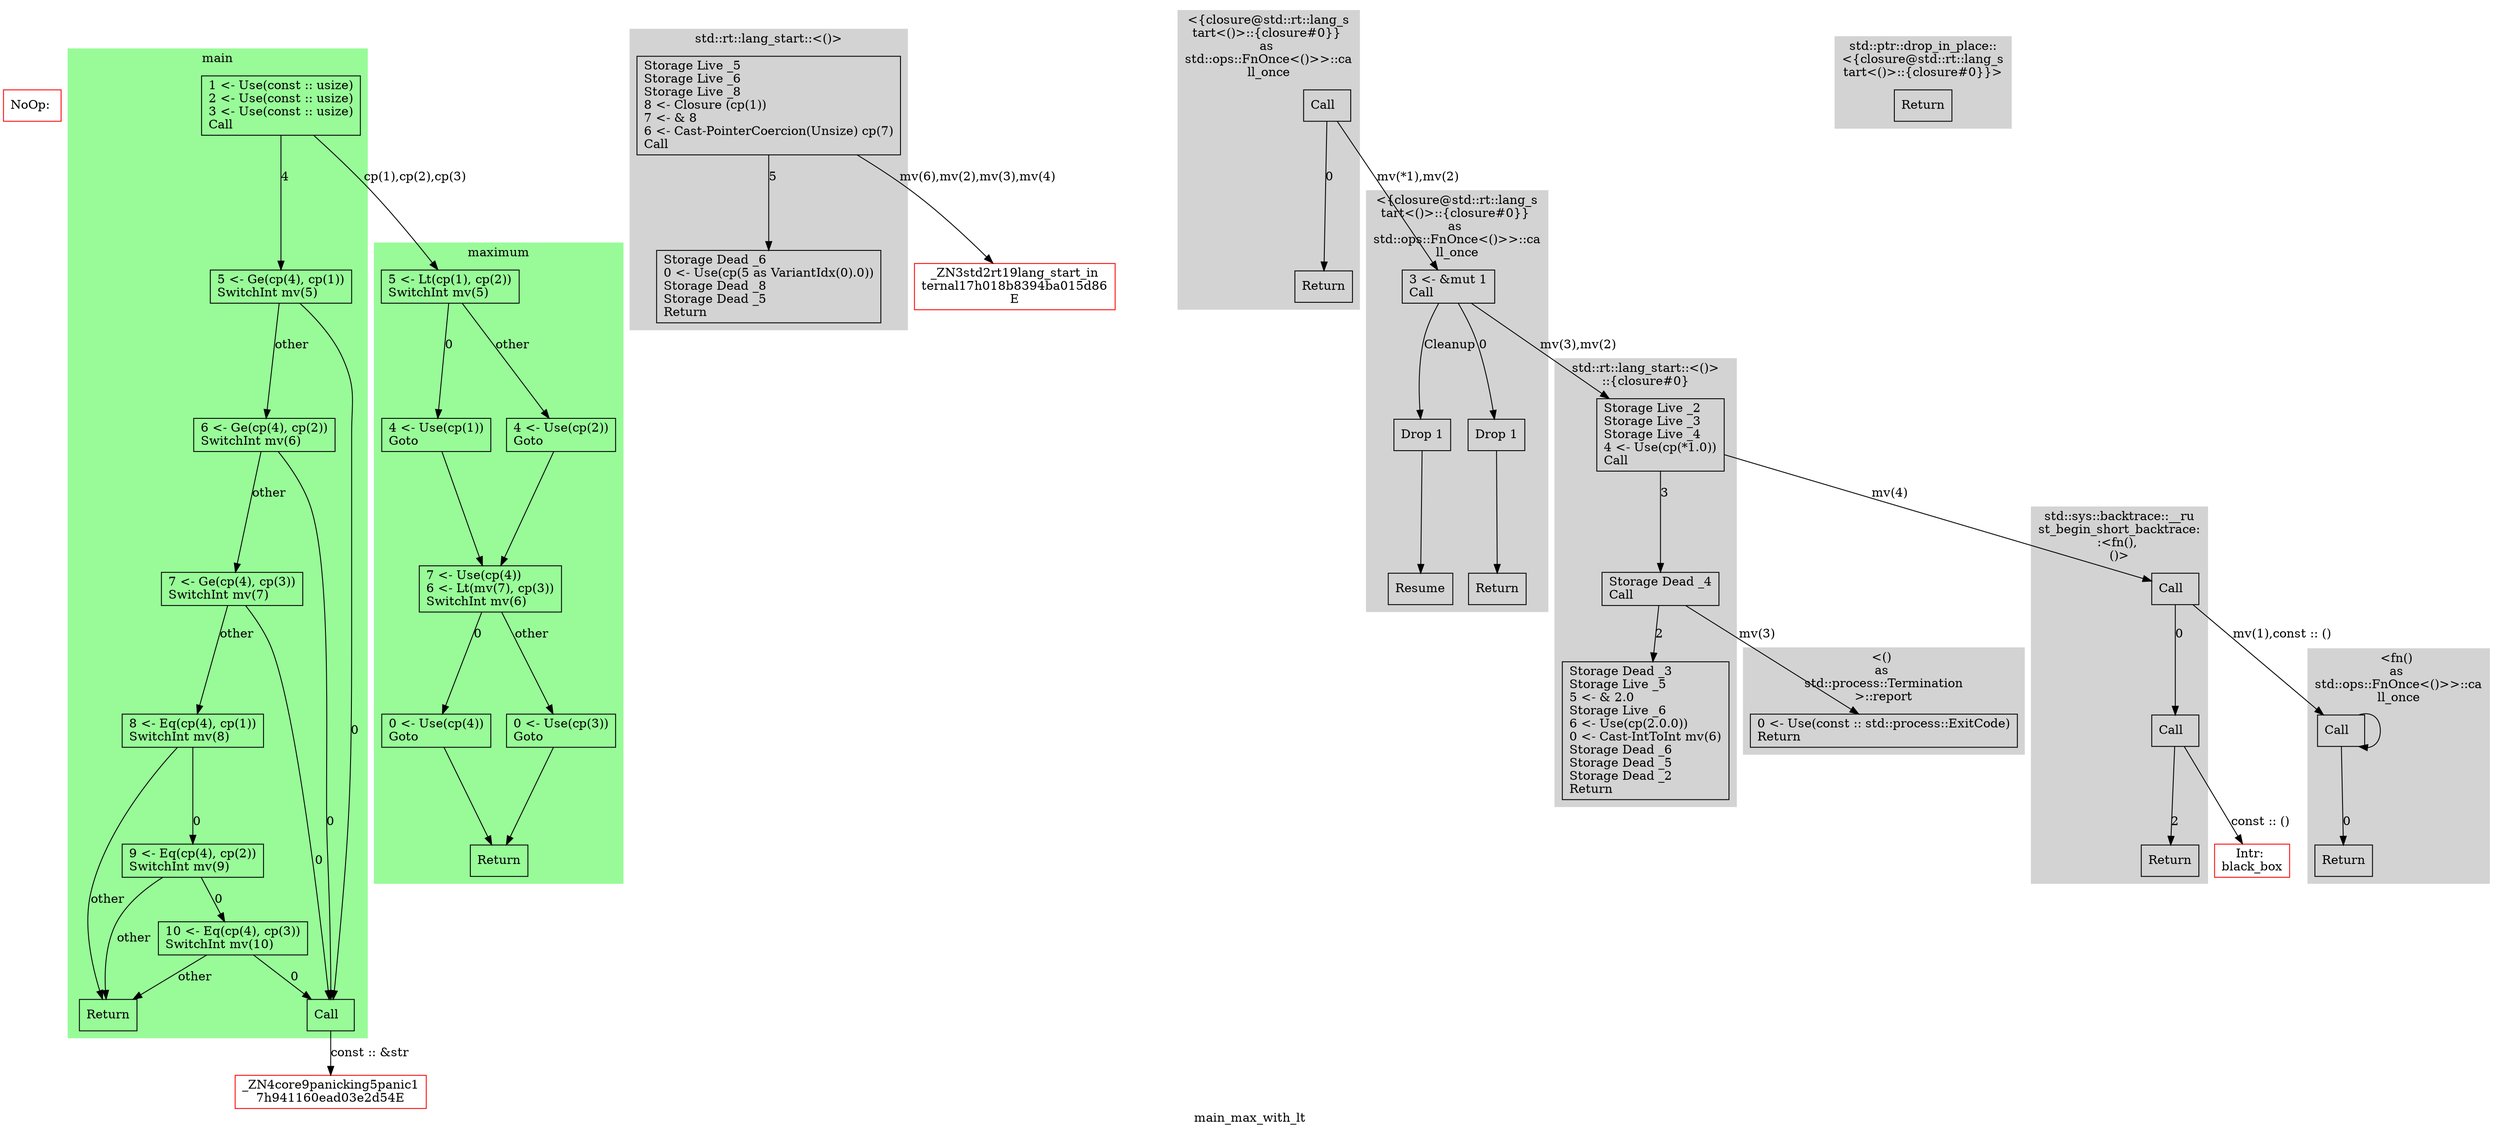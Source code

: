 digraph {
  label="main_max_with_lt";
  node [shape=rectangle];
  X8b0ac2e54b9a91_0 [label="NoOp: ", color=red];
  Xac08878333d72e42_0 [label="_ZN4core9panicking5panic1\n7h941160ead03e2d54E", color=red];
  Xc987e5ecea6cc82b_0 [label="_ZN3std2rt19lang_start_in\nternal17h018b8394ba015d86\nE", color=red];
  X3c6542d96320ad67_0 [label="Intr: \nblack_box", color=red];
  subgraph cluster_0 {
    label="main";
    style="filled";
    color=palegreen;
    X37252ea5c5b3ce2a_0 -> X37252ea5c5b3ce2a_1 [label="4"];
    X37252ea5c5b3ce2a_0 [label="1 <- Use(const :: usize)\l2 <- Use(const :: usize)\l3 <- Use(const :: usize)\lCall\l"];
    X37252ea5c5b3ce2a_1 -> X37252ea5c5b3ce2a_7 [label="0"];
    X37252ea5c5b3ce2a_1 -> X37252ea5c5b3ce2a_2 [label="other"];
    X37252ea5c5b3ce2a_1 [label="5 <- Ge(cp(4), cp(1))\lSwitchInt mv(5)\l"];
    X37252ea5c5b3ce2a_2 -> X37252ea5c5b3ce2a_7 [label="0"];
    X37252ea5c5b3ce2a_2 -> X37252ea5c5b3ce2a_3 [label="other"];
    X37252ea5c5b3ce2a_2 [label="6 <- Ge(cp(4), cp(2))\lSwitchInt mv(6)\l"];
    X37252ea5c5b3ce2a_3 -> X37252ea5c5b3ce2a_7 [label="0"];
    X37252ea5c5b3ce2a_3 -> X37252ea5c5b3ce2a_4 [label="other"];
    X37252ea5c5b3ce2a_3 [label="7 <- Ge(cp(4), cp(3))\lSwitchInt mv(7)\l"];
    X37252ea5c5b3ce2a_4 -> X37252ea5c5b3ce2a_5 [label="0"];
    X37252ea5c5b3ce2a_4 -> X37252ea5c5b3ce2a_8 [label="other"];
    X37252ea5c5b3ce2a_4 [label="8 <- Eq(cp(4), cp(1))\lSwitchInt mv(8)\l"];
    X37252ea5c5b3ce2a_5 -> X37252ea5c5b3ce2a_6 [label="0"];
    X37252ea5c5b3ce2a_5 -> X37252ea5c5b3ce2a_8 [label="other"];
    X37252ea5c5b3ce2a_5 [label="9 <- Eq(cp(4), cp(2))\lSwitchInt mv(9)\l"];
    X37252ea5c5b3ce2a_6 -> X37252ea5c5b3ce2a_7 [label="0"];
    X37252ea5c5b3ce2a_6 -> X37252ea5c5b3ce2a_8 [label="other"];
    X37252ea5c5b3ce2a_6 [label="10 <- Eq(cp(4), cp(3))\lSwitchInt mv(10)\l"];
    X37252ea5c5b3ce2a_7 [label="Call\l"];
    X37252ea5c5b3ce2a_8 [label="Return\l"];
  }
  X37252ea5c5b3ce2a_0 -> X9585eeb1b7d3a83d_0 [label="cp(1),cp(2),cp(3)"];
  X37252ea5c5b3ce2a_7 -> Xac08878333d72e42_0 [label="const :: &str"];
  subgraph cluster_1 {
    label="<() \nas \nstd::process::Termination\n>::report";
    style="filled";
    color=lightgray;
    X5c233e009f84aa6c_0 [label="0 <- Use(const :: std::process::ExitCode)\lReturn\l"];
  }
  subgraph cluster_2 {
    label="std::sys::backtrace::__ru\nst_begin_short_backtrace:\n:<fn(), \n()>";
    style="filled";
    color=lightgray;
    X83f8b52e3f0ef4c5_0 -> X83f8b52e3f0ef4c5_1 [label="0"];
    X83f8b52e3f0ef4c5_0 [label="Call\l"];
    X83f8b52e3f0ef4c5_1 -> X83f8b52e3f0ef4c5_2 [label="2"];
    X83f8b52e3f0ef4c5_1 [label="Call\l"];
    X83f8b52e3f0ef4c5_2 [label="Return\l"];
  }
  X83f8b52e3f0ef4c5_0 -> X5153bc83e282e268_0 [label="mv(1),const :: ()"];
  X83f8b52e3f0ef4c5_1 -> X3c6542d96320ad67_0 [label="const :: ()"];
  subgraph cluster_3 {
    label="std::rt::lang_start::<()>";
    style="filled";
    color=lightgray;
    X88af70ac7219a434_0 -> X88af70ac7219a434_1 [label="5"];
    X88af70ac7219a434_0 [label="Storage Live _5\lStorage Live _6\lStorage Live _8\l8 <- Closure (cp(1))\l7 <- & 8\l6 <- Cast-PointerCoercion(Unsize) cp(7)\lCall\l"];
    X88af70ac7219a434_1 [label="Storage Dead _6\l0 <- Use(cp(5 as VariantIdx(0).0))\lStorage Dead _8\lStorage Dead _5\lReturn\l"];
  }
  X88af70ac7219a434_0 -> Xc987e5ecea6cc82b_0 [label="mv(6),mv(2),mv(3),mv(4)"];
  subgraph cluster_4 {
    label="<{closure@std::rt::lang_s\ntart<()>::{closure#0}} \nas \nstd::ops::FnOnce<()>>::ca\nll_once";
    style="filled";
    color=lightgray;
    X2aeea2bef42114da_0 -> X2aeea2bef42114da_1 [label="0"];
    X2aeea2bef42114da_0 [label="Call\l"];
    X2aeea2bef42114da_1 [label="Return\l"];
  }
  X2aeea2bef42114da_0 -> X58ae416f9afa06ac_0 [label="mv(*1),mv(2)"];
  subgraph cluster_5 {
    label="<fn() \nas \nstd::ops::FnOnce<()>>::ca\nll_once";
    style="filled";
    color=lightgray;
    X5153bc83e282e268_0 -> X5153bc83e282e268_1 [label="0"];
    X5153bc83e282e268_0 [label="Call\l"];
    X5153bc83e282e268_1 [label="Return\l"];
  }
  X5153bc83e282e268_0 -> X5153bc83e282e268_0: 1 [label=""];
  subgraph cluster_6 {
    label="std::rt::lang_start::<()>\n::{closure#0}";
    style="filled";
    color=lightgray;
    Xf1c2e3e2362b71b1_0 -> Xf1c2e3e2362b71b1_1 [label="3"];
    Xf1c2e3e2362b71b1_0 [label="Storage Live _2\lStorage Live _3\lStorage Live _4\l4 <- Use(cp(*1.0))\lCall\l"];
    Xf1c2e3e2362b71b1_1 -> Xf1c2e3e2362b71b1_2 [label="2"];
    Xf1c2e3e2362b71b1_1 [label="Storage Dead _4\lCall\l"];
    Xf1c2e3e2362b71b1_2 [label="Storage Dead _3\lStorage Live _5\l5 <- & 2.0\lStorage Live _6\l6 <- Use(cp(2.0.0))\l0 <- Cast-IntToInt mv(6)\lStorage Dead _6\lStorage Dead _5\lStorage Dead _2\lReturn\l"];
  }
  Xf1c2e3e2362b71b1_0 -> X83f8b52e3f0ef4c5_0 [label="mv(4)"];
  Xf1c2e3e2362b71b1_1 -> X5c233e009f84aa6c_0 [label="mv(3)"];
  subgraph cluster_7 {
    label="maximum";
    style="filled";
    color=palegreen;
    X9585eeb1b7d3a83d_0 -> X9585eeb1b7d3a83d_2 [label="0"];
    X9585eeb1b7d3a83d_0 -> X9585eeb1b7d3a83d_1 [label="other"];
    X9585eeb1b7d3a83d_0 [label="5 <- Lt(cp(1), cp(2))\lSwitchInt mv(5)\l"];
    X9585eeb1b7d3a83d_1 -> X9585eeb1b7d3a83d_3;
    X9585eeb1b7d3a83d_1 [label="4 <- Use(cp(2))\lGoto\l"];
    X9585eeb1b7d3a83d_2 -> X9585eeb1b7d3a83d_3;
    X9585eeb1b7d3a83d_2 [label="4 <- Use(cp(1))\lGoto\l"];
    X9585eeb1b7d3a83d_3 -> X9585eeb1b7d3a83d_5 [label="0"];
    X9585eeb1b7d3a83d_3 -> X9585eeb1b7d3a83d_4 [label="other"];
    X9585eeb1b7d3a83d_3 [label="7 <- Use(cp(4))\l6 <- Lt(mv(7), cp(3))\lSwitchInt mv(6)\l"];
    X9585eeb1b7d3a83d_4 -> X9585eeb1b7d3a83d_6;
    X9585eeb1b7d3a83d_4 [label="0 <- Use(cp(3))\lGoto\l"];
    X9585eeb1b7d3a83d_5 -> X9585eeb1b7d3a83d_6;
    X9585eeb1b7d3a83d_5 [label="0 <- Use(cp(4))\lGoto\l"];
    X9585eeb1b7d3a83d_6 [label="Return\l"];
  }
  subgraph cluster_8 {
    label="<{closure@std::rt::lang_s\ntart<()>::{closure#0}} \nas \nstd::ops::FnOnce<()>>::ca\nll_once";
    style="filled";
    color=lightgray;
    X58ae416f9afa06ac_0 -> X58ae416f9afa06ac_3 [label="Cleanup"];
    X58ae416f9afa06ac_0 -> X58ae416f9afa06ac_1 [label="0"];
    X58ae416f9afa06ac_0 [label="3 <- &mut 1\lCall\l"];
    X58ae416f9afa06ac_1 -> X58ae416f9afa06ac_2;
    X58ae416f9afa06ac_1 [label="Drop 1\l"];
    X58ae416f9afa06ac_2 [label="Return\l"];
    X58ae416f9afa06ac_3 -> X58ae416f9afa06ac_4;
    X58ae416f9afa06ac_3 [label="Drop 1\l"];
    X58ae416f9afa06ac_4 [label="Resume\l"];
  }
  X58ae416f9afa06ac_0 -> Xf1c2e3e2362b71b1_0 [label="mv(3),mv(2)"];
  subgraph cluster_9 {
    label="std::ptr::drop_in_place::\n<{closure@std::rt::lang_s\ntart<()>::{closure#0}}>";
    style="filled";
    color=lightgray;
    Xefb68cd7a0d5be14_0 [label="Return\l"];
  }
}

